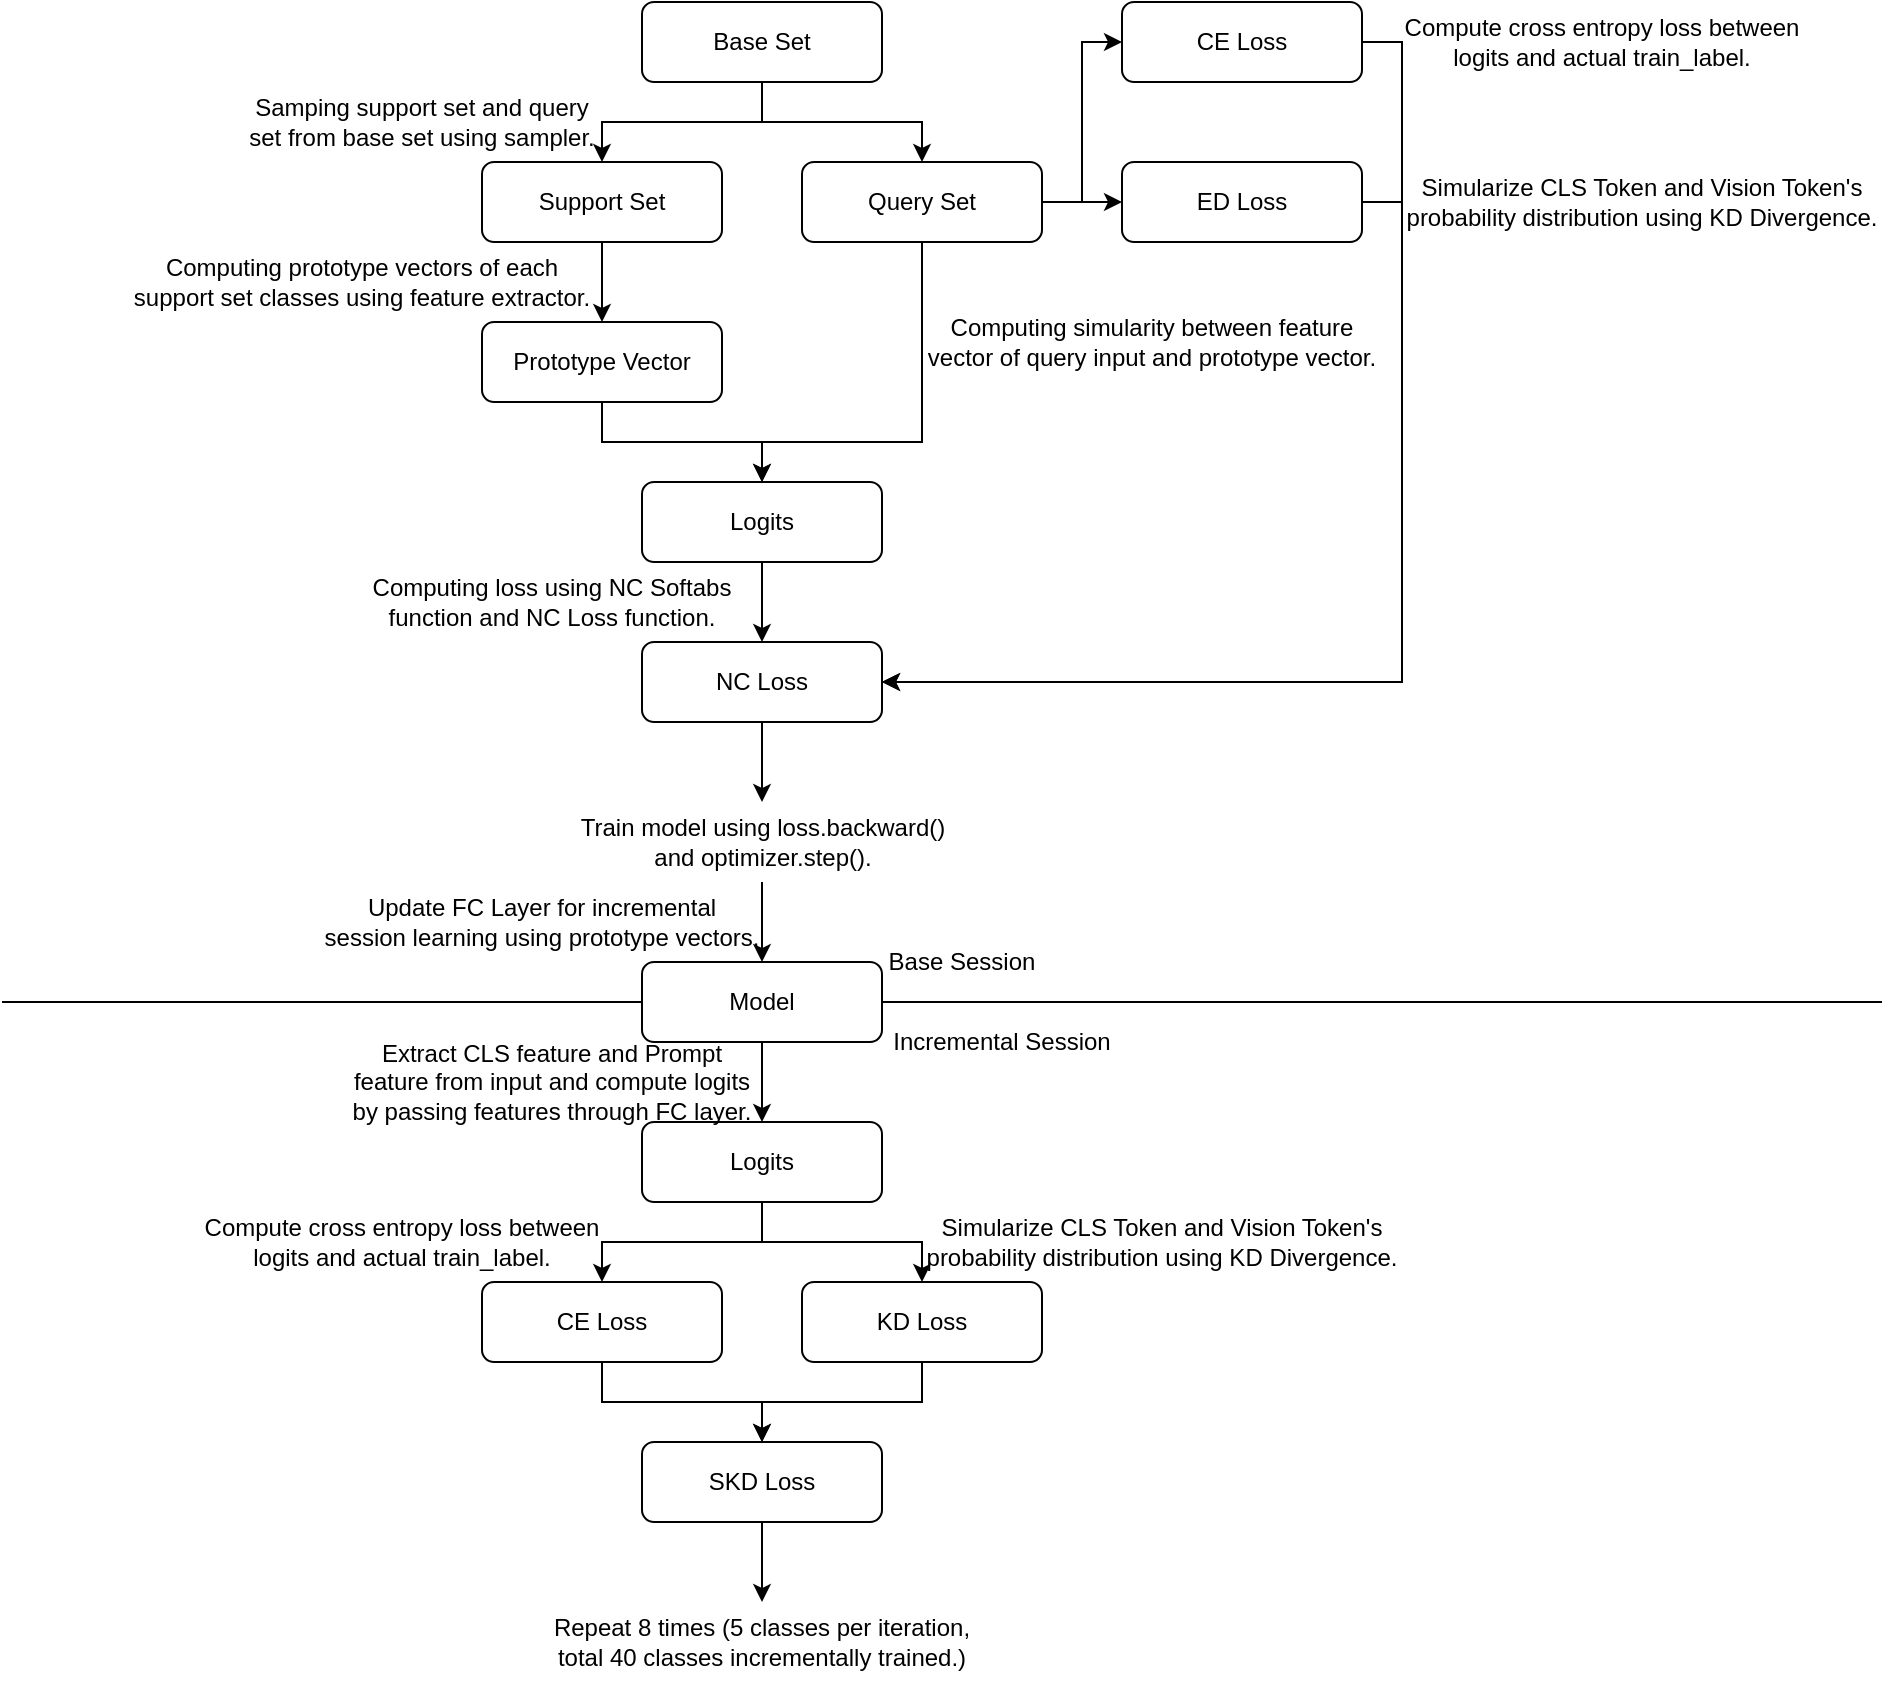 <mxfile version="24.8.9">
  <diagram name="페이지-1" id="XfaHymIn2L7NaS6hmoha">
    <mxGraphModel dx="1720" dy="1124" grid="1" gridSize="10" guides="1" tooltips="1" connect="1" arrows="1" fold="1" page="1" pageScale="1" pageWidth="827" pageHeight="1169" math="0" shadow="0">
      <root>
        <mxCell id="0" />
        <mxCell id="1" parent="0" />
        <mxCell id="Cvy-O-KvyQ1xwykOr_Be-4" style="edgeStyle=orthogonalEdgeStyle;rounded=0;orthogonalLoop=1;jettySize=auto;html=1;exitX=0.5;exitY=1;exitDx=0;exitDy=0;entryX=0.5;entryY=0;entryDx=0;entryDy=0;" parent="1" source="Cvy-O-KvyQ1xwykOr_Be-1" target="Cvy-O-KvyQ1xwykOr_Be-3" edge="1">
          <mxGeometry relative="1" as="geometry" />
        </mxCell>
        <mxCell id="Cvy-O-KvyQ1xwykOr_Be-5" style="edgeStyle=orthogonalEdgeStyle;rounded=0;orthogonalLoop=1;jettySize=auto;html=1;exitX=0.5;exitY=1;exitDx=0;exitDy=0;entryX=0.5;entryY=0;entryDx=0;entryDy=0;" parent="1" source="Cvy-O-KvyQ1xwykOr_Be-1" target="Cvy-O-KvyQ1xwykOr_Be-2" edge="1">
          <mxGeometry relative="1" as="geometry" />
        </mxCell>
        <mxCell id="Cvy-O-KvyQ1xwykOr_Be-1" value="Base Set" style="rounded=1;whiteSpace=wrap;html=1;" parent="1" vertex="1">
          <mxGeometry x="320" y="280" width="120" height="40" as="geometry" />
        </mxCell>
        <mxCell id="Cvy-O-KvyQ1xwykOr_Be-10" style="edgeStyle=orthogonalEdgeStyle;rounded=0;orthogonalLoop=1;jettySize=auto;html=1;exitX=0.5;exitY=1;exitDx=0;exitDy=0;entryX=0.5;entryY=0;entryDx=0;entryDy=0;" parent="1" source="Cvy-O-KvyQ1xwykOr_Be-2" target="Cvy-O-KvyQ1xwykOr_Be-9" edge="1">
          <mxGeometry relative="1" as="geometry">
            <Array as="points">
              <mxPoint x="460" y="500" />
              <mxPoint x="380" y="500" />
            </Array>
          </mxGeometry>
        </mxCell>
        <mxCell id="aUufRgbR5YCB58WS-cOv-7" style="edgeStyle=orthogonalEdgeStyle;rounded=0;orthogonalLoop=1;jettySize=auto;html=1;exitX=1;exitY=0.5;exitDx=0;exitDy=0;entryX=0;entryY=0.5;entryDx=0;entryDy=0;" edge="1" parent="1" source="Cvy-O-KvyQ1xwykOr_Be-2" target="aUufRgbR5YCB58WS-cOv-6">
          <mxGeometry relative="1" as="geometry" />
        </mxCell>
        <mxCell id="aUufRgbR5YCB58WS-cOv-8" style="edgeStyle=orthogonalEdgeStyle;rounded=0;orthogonalLoop=1;jettySize=auto;html=1;exitX=1;exitY=0.5;exitDx=0;exitDy=0;entryX=0;entryY=0.5;entryDx=0;entryDy=0;" edge="1" parent="1" source="Cvy-O-KvyQ1xwykOr_Be-2" target="aUufRgbR5YCB58WS-cOv-5">
          <mxGeometry relative="1" as="geometry" />
        </mxCell>
        <mxCell id="Cvy-O-KvyQ1xwykOr_Be-2" value="Query Set" style="rounded=1;whiteSpace=wrap;html=1;" parent="1" vertex="1">
          <mxGeometry x="400" y="360" width="120" height="40" as="geometry" />
        </mxCell>
        <mxCell id="Cvy-O-KvyQ1xwykOr_Be-6" style="edgeStyle=orthogonalEdgeStyle;rounded=0;orthogonalLoop=1;jettySize=auto;html=1;exitX=0.5;exitY=1;exitDx=0;exitDy=0;entryX=0.5;entryY=0;entryDx=0;entryDy=0;" parent="1" source="Cvy-O-KvyQ1xwykOr_Be-3" target="Cvy-O-KvyQ1xwykOr_Be-7" edge="1">
          <mxGeometry relative="1" as="geometry">
            <mxPoint x="300" y="440" as="targetPoint" />
          </mxGeometry>
        </mxCell>
        <mxCell id="Cvy-O-KvyQ1xwykOr_Be-3" value="Support Set" style="rounded=1;whiteSpace=wrap;html=1;" parent="1" vertex="1">
          <mxGeometry x="240" y="360" width="120" height="40" as="geometry" />
        </mxCell>
        <mxCell id="Cvy-O-KvyQ1xwykOr_Be-11" style="edgeStyle=orthogonalEdgeStyle;rounded=0;orthogonalLoop=1;jettySize=auto;html=1;exitX=0.5;exitY=1;exitDx=0;exitDy=0;entryX=0.5;entryY=0;entryDx=0;entryDy=0;" parent="1" source="Cvy-O-KvyQ1xwykOr_Be-7" target="Cvy-O-KvyQ1xwykOr_Be-9" edge="1">
          <mxGeometry relative="1" as="geometry">
            <mxPoint x="380" y="600" as="targetPoint" />
          </mxGeometry>
        </mxCell>
        <mxCell id="Cvy-O-KvyQ1xwykOr_Be-7" value="Prototype Vector" style="rounded=1;whiteSpace=wrap;html=1;" parent="1" vertex="1">
          <mxGeometry x="240" y="440" width="120" height="40" as="geometry" />
        </mxCell>
        <mxCell id="Cvy-O-KvyQ1xwykOr_Be-8" value="Computing prototype vectors of each support set classes using feature extractor&lt;span style=&quot;background-color: initial;&quot;&gt;.&lt;/span&gt;" style="text;html=1;align=center;verticalAlign=middle;whiteSpace=wrap;rounded=0;" parent="1" vertex="1">
          <mxGeometry x="60" y="400" width="240" height="40" as="geometry" />
        </mxCell>
        <mxCell id="Cvy-O-KvyQ1xwykOr_Be-13" style="edgeStyle=orthogonalEdgeStyle;rounded=0;orthogonalLoop=1;jettySize=auto;html=1;exitX=0.5;exitY=1;exitDx=0;exitDy=0;entryX=0.5;entryY=0;entryDx=0;entryDy=0;" parent="1" source="Cvy-O-KvyQ1xwykOr_Be-9" target="Cvy-O-KvyQ1xwykOr_Be-17" edge="1">
          <mxGeometry relative="1" as="geometry">
            <mxPoint x="380" y="760" as="targetPoint" />
          </mxGeometry>
        </mxCell>
        <mxCell id="Cvy-O-KvyQ1xwykOr_Be-9" value="Logits" style="rounded=1;whiteSpace=wrap;html=1;" parent="1" vertex="1">
          <mxGeometry x="320" y="520" width="120" height="40" as="geometry" />
        </mxCell>
        <mxCell id="Cvy-O-KvyQ1xwykOr_Be-12" value="Computing simularity between feature vector of query input and prototype vector." style="text;html=1;align=center;verticalAlign=middle;whiteSpace=wrap;rounded=0;" parent="1" vertex="1">
          <mxGeometry x="460" y="430" width="230" height="40" as="geometry" />
        </mxCell>
        <mxCell id="Cvy-O-KvyQ1xwykOr_Be-14" value="Computing loss using NC Softabs function and NC Loss function." style="text;html=1;align=center;verticalAlign=middle;whiteSpace=wrap;rounded=0;" parent="1" vertex="1">
          <mxGeometry x="170" y="560" width="210" height="40" as="geometry" />
        </mxCell>
        <mxCell id="Cvy-O-KvyQ1xwykOr_Be-19" style="edgeStyle=orthogonalEdgeStyle;rounded=0;orthogonalLoop=1;jettySize=auto;html=1;exitX=0.5;exitY=1;exitDx=0;exitDy=0;entryX=0.5;entryY=0;entryDx=0;entryDy=0;" parent="1" source="Cvy-O-KvyQ1xwykOr_Be-17" target="Cvy-O-KvyQ1xwykOr_Be-20" edge="1">
          <mxGeometry relative="1" as="geometry">
            <mxPoint x="380" y="680" as="targetPoint" />
          </mxGeometry>
        </mxCell>
        <mxCell id="Cvy-O-KvyQ1xwykOr_Be-17" value="NC Loss" style="rounded=1;whiteSpace=wrap;html=1;" parent="1" vertex="1">
          <mxGeometry x="320" y="600" width="120" height="40" as="geometry" />
        </mxCell>
        <mxCell id="Cvy-O-KvyQ1xwykOr_Be-18" value="Samping support set and query set from base set using sampler." style="text;html=1;align=center;verticalAlign=middle;whiteSpace=wrap;rounded=0;" parent="1" vertex="1">
          <mxGeometry x="120" y="320" width="180" height="40" as="geometry" />
        </mxCell>
        <mxCell id="Cvy-O-KvyQ1xwykOr_Be-23" style="edgeStyle=orthogonalEdgeStyle;rounded=0;orthogonalLoop=1;jettySize=auto;html=1;exitX=0.5;exitY=1;exitDx=0;exitDy=0;entryX=0.5;entryY=0;entryDx=0;entryDy=0;" parent="1" source="Cvy-O-KvyQ1xwykOr_Be-20" target="Cvy-O-KvyQ1xwykOr_Be-22" edge="1">
          <mxGeometry relative="1" as="geometry" />
        </mxCell>
        <mxCell id="Cvy-O-KvyQ1xwykOr_Be-20" value="Train model using loss.backward() and optimizer.step()." style="text;html=1;align=center;verticalAlign=middle;whiteSpace=wrap;rounded=0;" parent="1" vertex="1">
          <mxGeometry x="287.5" y="680" width="185" height="40" as="geometry" />
        </mxCell>
        <mxCell id="Cvy-O-KvyQ1xwykOr_Be-21" value="Base Session" style="text;html=1;align=center;verticalAlign=middle;whiteSpace=wrap;rounded=0;" parent="1" vertex="1">
          <mxGeometry x="440" y="740" width="80" height="40" as="geometry" />
        </mxCell>
        <mxCell id="Cvy-O-KvyQ1xwykOr_Be-27" style="edgeStyle=orthogonalEdgeStyle;rounded=0;orthogonalLoop=1;jettySize=auto;html=1;exitX=0.5;exitY=1;exitDx=0;exitDy=0;entryX=0.5;entryY=0;entryDx=0;entryDy=0;" parent="1" source="Cvy-O-KvyQ1xwykOr_Be-22" target="Cvy-O-KvyQ1xwykOr_Be-26" edge="1">
          <mxGeometry relative="1" as="geometry" />
        </mxCell>
        <mxCell id="aUufRgbR5YCB58WS-cOv-25" style="edgeStyle=orthogonalEdgeStyle;rounded=0;orthogonalLoop=1;jettySize=auto;html=1;exitX=0;exitY=0.5;exitDx=0;exitDy=0;strokeColor=default;endArrow=none;endFill=0;" edge="1" parent="1" source="Cvy-O-KvyQ1xwykOr_Be-22">
          <mxGeometry relative="1" as="geometry">
            <mxPoint y="780" as="targetPoint" />
          </mxGeometry>
        </mxCell>
        <mxCell id="aUufRgbR5YCB58WS-cOv-26" style="edgeStyle=orthogonalEdgeStyle;rounded=0;orthogonalLoop=1;jettySize=auto;html=1;exitX=1;exitY=0.5;exitDx=0;exitDy=0;endArrow=none;endFill=0;" edge="1" parent="1" source="Cvy-O-KvyQ1xwykOr_Be-22">
          <mxGeometry relative="1" as="geometry">
            <mxPoint x="940" y="780" as="targetPoint" />
          </mxGeometry>
        </mxCell>
        <mxCell id="Cvy-O-KvyQ1xwykOr_Be-22" value="Model" style="rounded=1;whiteSpace=wrap;html=1;" parent="1" vertex="1">
          <mxGeometry x="320" y="760" width="120" height="40" as="geometry" />
        </mxCell>
        <mxCell id="Cvy-O-KvyQ1xwykOr_Be-24" value="Update FC Layer for incremental session learning using prototype vectors." style="text;html=1;align=center;verticalAlign=middle;whiteSpace=wrap;rounded=0;" parent="1" vertex="1">
          <mxGeometry x="160" y="720" width="220" height="40" as="geometry" />
        </mxCell>
        <mxCell id="Cvy-O-KvyQ1xwykOr_Be-31" style="edgeStyle=orthogonalEdgeStyle;rounded=0;orthogonalLoop=1;jettySize=auto;html=1;exitX=0.5;exitY=1;exitDx=0;exitDy=0;entryX=0.5;entryY=0;entryDx=0;entryDy=0;" parent="1" source="Cvy-O-KvyQ1xwykOr_Be-26" target="Cvy-O-KvyQ1xwykOr_Be-29" edge="1">
          <mxGeometry relative="1" as="geometry" />
        </mxCell>
        <mxCell id="Cvy-O-KvyQ1xwykOr_Be-32" style="edgeStyle=orthogonalEdgeStyle;rounded=0;orthogonalLoop=1;jettySize=auto;html=1;exitX=0.5;exitY=1;exitDx=0;exitDy=0;entryX=0.5;entryY=0;entryDx=0;entryDy=0;" parent="1" source="Cvy-O-KvyQ1xwykOr_Be-26" target="Cvy-O-KvyQ1xwykOr_Be-30" edge="1">
          <mxGeometry relative="1" as="geometry" />
        </mxCell>
        <mxCell id="Cvy-O-KvyQ1xwykOr_Be-26" value="Logits" style="rounded=1;whiteSpace=wrap;html=1;" parent="1" vertex="1">
          <mxGeometry x="320" y="840" width="120" height="40" as="geometry" />
        </mxCell>
        <mxCell id="Cvy-O-KvyQ1xwykOr_Be-28" value="Extract CLS feature and Prompt feature from input and compute logits by passing features through FC layer." style="text;html=1;align=center;verticalAlign=middle;whiteSpace=wrap;rounded=0;" parent="1" vertex="1">
          <mxGeometry x="170" y="800" width="210" height="40" as="geometry" />
        </mxCell>
        <mxCell id="aUufRgbR5YCB58WS-cOv-17" style="edgeStyle=orthogonalEdgeStyle;rounded=0;orthogonalLoop=1;jettySize=auto;html=1;exitX=0.5;exitY=1;exitDx=0;exitDy=0;entryX=0.5;entryY=0;entryDx=0;entryDy=0;" edge="1" parent="1" source="Cvy-O-KvyQ1xwykOr_Be-29" target="aUufRgbR5YCB58WS-cOv-16">
          <mxGeometry relative="1" as="geometry" />
        </mxCell>
        <mxCell id="Cvy-O-KvyQ1xwykOr_Be-29" value="CE Loss" style="rounded=1;whiteSpace=wrap;html=1;" parent="1" vertex="1">
          <mxGeometry x="240" y="920" width="120" height="40" as="geometry" />
        </mxCell>
        <mxCell id="aUufRgbR5YCB58WS-cOv-19" style="edgeStyle=orthogonalEdgeStyle;rounded=0;orthogonalLoop=1;jettySize=auto;html=1;exitX=0.5;exitY=1;exitDx=0;exitDy=0;entryX=0.5;entryY=0;entryDx=0;entryDy=0;" edge="1" parent="1" source="Cvy-O-KvyQ1xwykOr_Be-30" target="aUufRgbR5YCB58WS-cOv-16">
          <mxGeometry relative="1" as="geometry" />
        </mxCell>
        <mxCell id="Cvy-O-KvyQ1xwykOr_Be-30" value="KD Loss" style="rounded=1;whiteSpace=wrap;html=1;" parent="1" vertex="1">
          <mxGeometry x="400" y="920" width="120" height="40" as="geometry" />
        </mxCell>
        <mxCell id="Cvy-O-KvyQ1xwykOr_Be-33" value="Compute cross entropy loss between logits and actual train_label." style="text;html=1;align=center;verticalAlign=middle;whiteSpace=wrap;rounded=0;" parent="1" vertex="1">
          <mxGeometry x="100" y="880" width="200" height="40" as="geometry" />
        </mxCell>
        <mxCell id="Cvy-O-KvyQ1xwykOr_Be-34" value="Simularize CLS Token and Vision Token&#39;s probability distribution using KD Divergence." style="text;html=1;align=center;verticalAlign=middle;whiteSpace=wrap;rounded=0;" parent="1" vertex="1">
          <mxGeometry x="460" y="880" width="240" height="40" as="geometry" />
        </mxCell>
        <mxCell id="aUufRgbR5YCB58WS-cOv-13" style="edgeStyle=orthogonalEdgeStyle;rounded=0;orthogonalLoop=1;jettySize=auto;html=1;exitX=1;exitY=0.5;exitDx=0;exitDy=0;entryX=1;entryY=0.5;entryDx=0;entryDy=0;" edge="1" parent="1" source="aUufRgbR5YCB58WS-cOv-5" target="Cvy-O-KvyQ1xwykOr_Be-17">
          <mxGeometry relative="1" as="geometry" />
        </mxCell>
        <mxCell id="aUufRgbR5YCB58WS-cOv-5" value="CE Loss" style="rounded=1;whiteSpace=wrap;html=1;" vertex="1" parent="1">
          <mxGeometry x="560" y="280" width="120" height="40" as="geometry" />
        </mxCell>
        <mxCell id="aUufRgbR5YCB58WS-cOv-14" style="edgeStyle=orthogonalEdgeStyle;rounded=0;orthogonalLoop=1;jettySize=auto;html=1;exitX=1;exitY=0.5;exitDx=0;exitDy=0;entryX=1;entryY=0.5;entryDx=0;entryDy=0;" edge="1" parent="1" source="aUufRgbR5YCB58WS-cOv-6" target="Cvy-O-KvyQ1xwykOr_Be-17">
          <mxGeometry relative="1" as="geometry" />
        </mxCell>
        <mxCell id="aUufRgbR5YCB58WS-cOv-6" value="ED Loss" style="rounded=1;whiteSpace=wrap;html=1;" vertex="1" parent="1">
          <mxGeometry x="560" y="360" width="120" height="40" as="geometry" />
        </mxCell>
        <mxCell id="aUufRgbR5YCB58WS-cOv-10" value="Simularize CLS Token and Vision Token&#39;s probability distribution using KD Divergence." style="text;html=1;align=center;verticalAlign=middle;whiteSpace=wrap;rounded=0;" vertex="1" parent="1">
          <mxGeometry x="700" y="360" width="240" height="40" as="geometry" />
        </mxCell>
        <mxCell id="aUufRgbR5YCB58WS-cOv-23" style="edgeStyle=orthogonalEdgeStyle;rounded=0;orthogonalLoop=1;jettySize=auto;html=1;exitX=0.5;exitY=1;exitDx=0;exitDy=0;entryX=0.5;entryY=0;entryDx=0;entryDy=0;" edge="1" parent="1" source="aUufRgbR5YCB58WS-cOv-16" target="aUufRgbR5YCB58WS-cOv-22">
          <mxGeometry relative="1" as="geometry" />
        </mxCell>
        <mxCell id="aUufRgbR5YCB58WS-cOv-16" value="SKD Loss" style="rounded=1;whiteSpace=wrap;html=1;" vertex="1" parent="1">
          <mxGeometry x="320" y="1000" width="120" height="40" as="geometry" />
        </mxCell>
        <mxCell id="aUufRgbR5YCB58WS-cOv-22" value="Repeat 8 times (5 classes per iteration, total 40 classes incrementally trained.)" style="text;html=1;align=center;verticalAlign=middle;whiteSpace=wrap;rounded=0;" vertex="1" parent="1">
          <mxGeometry x="270" y="1080" width="220" height="40" as="geometry" />
        </mxCell>
        <mxCell id="aUufRgbR5YCB58WS-cOv-24" value="Compute cross entropy loss between logits and actual train_label." style="text;html=1;align=center;verticalAlign=middle;whiteSpace=wrap;rounded=0;" vertex="1" parent="1">
          <mxGeometry x="700" y="280" width="200" height="40" as="geometry" />
        </mxCell>
        <mxCell id="aUufRgbR5YCB58WS-cOv-27" value="Incremental Session" style="text;html=1;align=center;verticalAlign=middle;whiteSpace=wrap;rounded=0;" vertex="1" parent="1">
          <mxGeometry x="440" y="780" width="120" height="40" as="geometry" />
        </mxCell>
      </root>
    </mxGraphModel>
  </diagram>
</mxfile>
